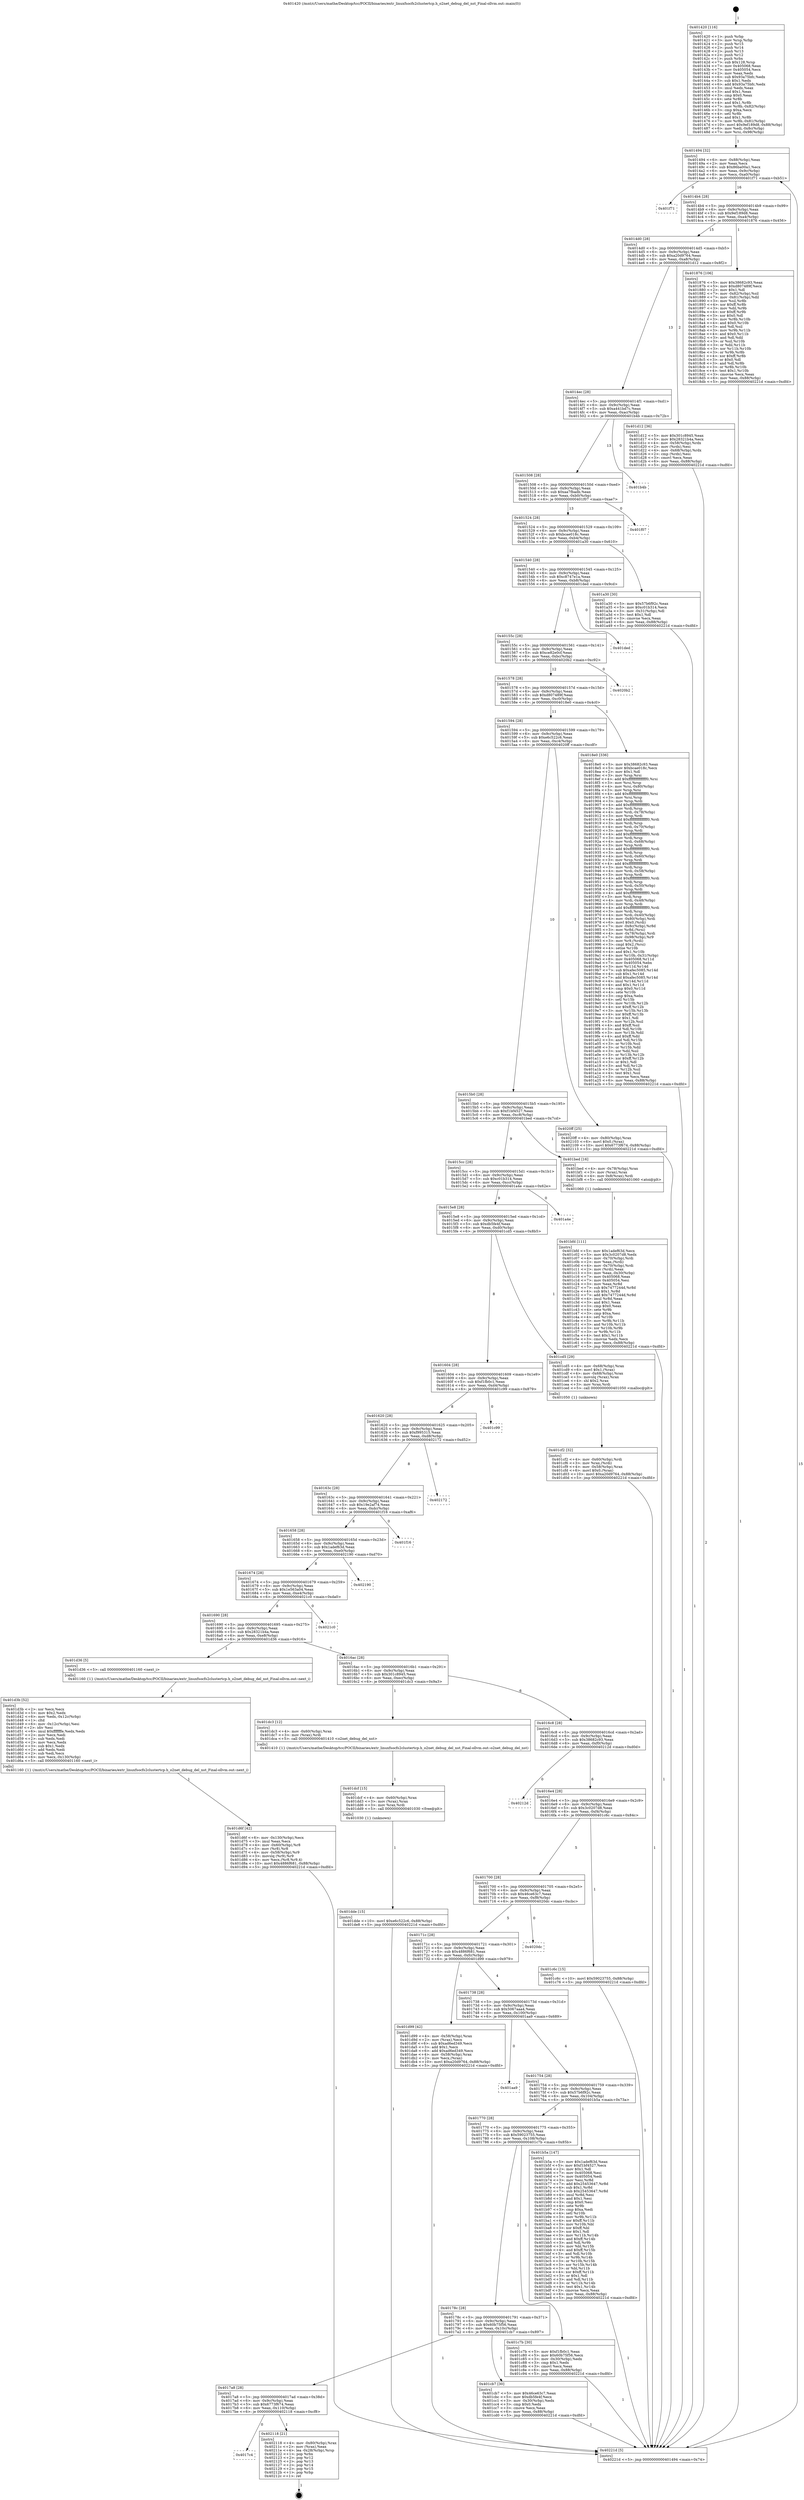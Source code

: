 digraph "0x401420" {
  label = "0x401420 (/mnt/c/Users/mathe/Desktop/tcc/POCII/binaries/extr_linuxfsocfs2clustertcp.h_o2net_debug_del_nst_Final-ollvm.out::main(0))"
  labelloc = "t"
  node[shape=record]

  Entry [label="",width=0.3,height=0.3,shape=circle,fillcolor=black,style=filled]
  "0x401494" [label="{
     0x401494 [32]\l
     | [instrs]\l
     &nbsp;&nbsp;0x401494 \<+6\>: mov -0x88(%rbp),%eax\l
     &nbsp;&nbsp;0x40149a \<+2\>: mov %eax,%ecx\l
     &nbsp;&nbsp;0x40149c \<+6\>: sub $0x86ba00a1,%ecx\l
     &nbsp;&nbsp;0x4014a2 \<+6\>: mov %eax,-0x9c(%rbp)\l
     &nbsp;&nbsp;0x4014a8 \<+6\>: mov %ecx,-0xa0(%rbp)\l
     &nbsp;&nbsp;0x4014ae \<+6\>: je 0000000000401f71 \<main+0xb51\>\l
  }"]
  "0x401f71" [label="{
     0x401f71\l
  }", style=dashed]
  "0x4014b4" [label="{
     0x4014b4 [28]\l
     | [instrs]\l
     &nbsp;&nbsp;0x4014b4 \<+5\>: jmp 00000000004014b9 \<main+0x99\>\l
     &nbsp;&nbsp;0x4014b9 \<+6\>: mov -0x9c(%rbp),%eax\l
     &nbsp;&nbsp;0x4014bf \<+5\>: sub $0x9ef189d8,%eax\l
     &nbsp;&nbsp;0x4014c4 \<+6\>: mov %eax,-0xa4(%rbp)\l
     &nbsp;&nbsp;0x4014ca \<+6\>: je 0000000000401876 \<main+0x456\>\l
  }"]
  Exit [label="",width=0.3,height=0.3,shape=circle,fillcolor=black,style=filled,peripheries=2]
  "0x401876" [label="{
     0x401876 [106]\l
     | [instrs]\l
     &nbsp;&nbsp;0x401876 \<+5\>: mov $0x38682c93,%eax\l
     &nbsp;&nbsp;0x40187b \<+5\>: mov $0xd807489f,%ecx\l
     &nbsp;&nbsp;0x401880 \<+2\>: mov $0x1,%dl\l
     &nbsp;&nbsp;0x401882 \<+7\>: mov -0x82(%rbp),%sil\l
     &nbsp;&nbsp;0x401889 \<+7\>: mov -0x81(%rbp),%dil\l
     &nbsp;&nbsp;0x401890 \<+3\>: mov %sil,%r8b\l
     &nbsp;&nbsp;0x401893 \<+4\>: xor $0xff,%r8b\l
     &nbsp;&nbsp;0x401897 \<+3\>: mov %dil,%r9b\l
     &nbsp;&nbsp;0x40189a \<+4\>: xor $0xff,%r9b\l
     &nbsp;&nbsp;0x40189e \<+3\>: xor $0x0,%dl\l
     &nbsp;&nbsp;0x4018a1 \<+3\>: mov %r8b,%r10b\l
     &nbsp;&nbsp;0x4018a4 \<+4\>: and $0x0,%r10b\l
     &nbsp;&nbsp;0x4018a8 \<+3\>: and %dl,%sil\l
     &nbsp;&nbsp;0x4018ab \<+3\>: mov %r9b,%r11b\l
     &nbsp;&nbsp;0x4018ae \<+4\>: and $0x0,%r11b\l
     &nbsp;&nbsp;0x4018b2 \<+3\>: and %dl,%dil\l
     &nbsp;&nbsp;0x4018b5 \<+3\>: or %sil,%r10b\l
     &nbsp;&nbsp;0x4018b8 \<+3\>: or %dil,%r11b\l
     &nbsp;&nbsp;0x4018bb \<+3\>: xor %r11b,%r10b\l
     &nbsp;&nbsp;0x4018be \<+3\>: or %r9b,%r8b\l
     &nbsp;&nbsp;0x4018c1 \<+4\>: xor $0xff,%r8b\l
     &nbsp;&nbsp;0x4018c5 \<+3\>: or $0x0,%dl\l
     &nbsp;&nbsp;0x4018c8 \<+3\>: and %dl,%r8b\l
     &nbsp;&nbsp;0x4018cb \<+3\>: or %r8b,%r10b\l
     &nbsp;&nbsp;0x4018ce \<+4\>: test $0x1,%r10b\l
     &nbsp;&nbsp;0x4018d2 \<+3\>: cmovne %ecx,%eax\l
     &nbsp;&nbsp;0x4018d5 \<+6\>: mov %eax,-0x88(%rbp)\l
     &nbsp;&nbsp;0x4018db \<+5\>: jmp 000000000040221d \<main+0xdfd\>\l
  }"]
  "0x4014d0" [label="{
     0x4014d0 [28]\l
     | [instrs]\l
     &nbsp;&nbsp;0x4014d0 \<+5\>: jmp 00000000004014d5 \<main+0xb5\>\l
     &nbsp;&nbsp;0x4014d5 \<+6\>: mov -0x9c(%rbp),%eax\l
     &nbsp;&nbsp;0x4014db \<+5\>: sub $0xa20d9764,%eax\l
     &nbsp;&nbsp;0x4014e0 \<+6\>: mov %eax,-0xa8(%rbp)\l
     &nbsp;&nbsp;0x4014e6 \<+6\>: je 0000000000401d12 \<main+0x8f2\>\l
  }"]
  "0x40221d" [label="{
     0x40221d [5]\l
     | [instrs]\l
     &nbsp;&nbsp;0x40221d \<+5\>: jmp 0000000000401494 \<main+0x74\>\l
  }"]
  "0x401420" [label="{
     0x401420 [116]\l
     | [instrs]\l
     &nbsp;&nbsp;0x401420 \<+1\>: push %rbp\l
     &nbsp;&nbsp;0x401421 \<+3\>: mov %rsp,%rbp\l
     &nbsp;&nbsp;0x401424 \<+2\>: push %r15\l
     &nbsp;&nbsp;0x401426 \<+2\>: push %r14\l
     &nbsp;&nbsp;0x401428 \<+2\>: push %r13\l
     &nbsp;&nbsp;0x40142a \<+2\>: push %r12\l
     &nbsp;&nbsp;0x40142c \<+1\>: push %rbx\l
     &nbsp;&nbsp;0x40142d \<+7\>: sub $0x128,%rsp\l
     &nbsp;&nbsp;0x401434 \<+7\>: mov 0x405068,%eax\l
     &nbsp;&nbsp;0x40143b \<+7\>: mov 0x405054,%ecx\l
     &nbsp;&nbsp;0x401442 \<+2\>: mov %eax,%edx\l
     &nbsp;&nbsp;0x401444 \<+6\>: sub $0x93a75bfc,%edx\l
     &nbsp;&nbsp;0x40144a \<+3\>: sub $0x1,%edx\l
     &nbsp;&nbsp;0x40144d \<+6\>: add $0x93a75bfc,%edx\l
     &nbsp;&nbsp;0x401453 \<+3\>: imul %edx,%eax\l
     &nbsp;&nbsp;0x401456 \<+3\>: and $0x1,%eax\l
     &nbsp;&nbsp;0x401459 \<+3\>: cmp $0x0,%eax\l
     &nbsp;&nbsp;0x40145c \<+4\>: sete %r8b\l
     &nbsp;&nbsp;0x401460 \<+4\>: and $0x1,%r8b\l
     &nbsp;&nbsp;0x401464 \<+7\>: mov %r8b,-0x82(%rbp)\l
     &nbsp;&nbsp;0x40146b \<+3\>: cmp $0xa,%ecx\l
     &nbsp;&nbsp;0x40146e \<+4\>: setl %r8b\l
     &nbsp;&nbsp;0x401472 \<+4\>: and $0x1,%r8b\l
     &nbsp;&nbsp;0x401476 \<+7\>: mov %r8b,-0x81(%rbp)\l
     &nbsp;&nbsp;0x40147d \<+10\>: movl $0x9ef189d8,-0x88(%rbp)\l
     &nbsp;&nbsp;0x401487 \<+6\>: mov %edi,-0x8c(%rbp)\l
     &nbsp;&nbsp;0x40148d \<+7\>: mov %rsi,-0x98(%rbp)\l
  }"]
  "0x4017c4" [label="{
     0x4017c4\l
  }", style=dashed]
  "0x401d12" [label="{
     0x401d12 [36]\l
     | [instrs]\l
     &nbsp;&nbsp;0x401d12 \<+5\>: mov $0x301c8945,%eax\l
     &nbsp;&nbsp;0x401d17 \<+5\>: mov $0x28321b4a,%ecx\l
     &nbsp;&nbsp;0x401d1c \<+4\>: mov -0x58(%rbp),%rdx\l
     &nbsp;&nbsp;0x401d20 \<+2\>: mov (%rdx),%esi\l
     &nbsp;&nbsp;0x401d22 \<+4\>: mov -0x68(%rbp),%rdx\l
     &nbsp;&nbsp;0x401d26 \<+2\>: cmp (%rdx),%esi\l
     &nbsp;&nbsp;0x401d28 \<+3\>: cmovl %ecx,%eax\l
     &nbsp;&nbsp;0x401d2b \<+6\>: mov %eax,-0x88(%rbp)\l
     &nbsp;&nbsp;0x401d31 \<+5\>: jmp 000000000040221d \<main+0xdfd\>\l
  }"]
  "0x4014ec" [label="{
     0x4014ec [28]\l
     | [instrs]\l
     &nbsp;&nbsp;0x4014ec \<+5\>: jmp 00000000004014f1 \<main+0xd1\>\l
     &nbsp;&nbsp;0x4014f1 \<+6\>: mov -0x9c(%rbp),%eax\l
     &nbsp;&nbsp;0x4014f7 \<+5\>: sub $0xa441bd7c,%eax\l
     &nbsp;&nbsp;0x4014fc \<+6\>: mov %eax,-0xac(%rbp)\l
     &nbsp;&nbsp;0x401502 \<+6\>: je 0000000000401b4b \<main+0x72b\>\l
  }"]
  "0x402118" [label="{
     0x402118 [21]\l
     | [instrs]\l
     &nbsp;&nbsp;0x402118 \<+4\>: mov -0x80(%rbp),%rax\l
     &nbsp;&nbsp;0x40211c \<+2\>: mov (%rax),%eax\l
     &nbsp;&nbsp;0x40211e \<+4\>: lea -0x28(%rbp),%rsp\l
     &nbsp;&nbsp;0x402122 \<+1\>: pop %rbx\l
     &nbsp;&nbsp;0x402123 \<+2\>: pop %r12\l
     &nbsp;&nbsp;0x402125 \<+2\>: pop %r13\l
     &nbsp;&nbsp;0x402127 \<+2\>: pop %r14\l
     &nbsp;&nbsp;0x402129 \<+2\>: pop %r15\l
     &nbsp;&nbsp;0x40212b \<+1\>: pop %rbp\l
     &nbsp;&nbsp;0x40212c \<+1\>: ret\l
  }"]
  "0x401b4b" [label="{
     0x401b4b\l
  }", style=dashed]
  "0x401508" [label="{
     0x401508 [28]\l
     | [instrs]\l
     &nbsp;&nbsp;0x401508 \<+5\>: jmp 000000000040150d \<main+0xed\>\l
     &nbsp;&nbsp;0x40150d \<+6\>: mov -0x9c(%rbp),%eax\l
     &nbsp;&nbsp;0x401513 \<+5\>: sub $0xaa7fbadb,%eax\l
     &nbsp;&nbsp;0x401518 \<+6\>: mov %eax,-0xb0(%rbp)\l
     &nbsp;&nbsp;0x40151e \<+6\>: je 0000000000401f07 \<main+0xae7\>\l
  }"]
  "0x401dde" [label="{
     0x401dde [15]\l
     | [instrs]\l
     &nbsp;&nbsp;0x401dde \<+10\>: movl $0xe6c522c6,-0x88(%rbp)\l
     &nbsp;&nbsp;0x401de8 \<+5\>: jmp 000000000040221d \<main+0xdfd\>\l
  }"]
  "0x401f07" [label="{
     0x401f07\l
  }", style=dashed]
  "0x401524" [label="{
     0x401524 [28]\l
     | [instrs]\l
     &nbsp;&nbsp;0x401524 \<+5\>: jmp 0000000000401529 \<main+0x109\>\l
     &nbsp;&nbsp;0x401529 \<+6\>: mov -0x9c(%rbp),%eax\l
     &nbsp;&nbsp;0x40152f \<+5\>: sub $0xbcae018c,%eax\l
     &nbsp;&nbsp;0x401534 \<+6\>: mov %eax,-0xb4(%rbp)\l
     &nbsp;&nbsp;0x40153a \<+6\>: je 0000000000401a30 \<main+0x610\>\l
  }"]
  "0x401dcf" [label="{
     0x401dcf [15]\l
     | [instrs]\l
     &nbsp;&nbsp;0x401dcf \<+4\>: mov -0x60(%rbp),%rax\l
     &nbsp;&nbsp;0x401dd3 \<+3\>: mov (%rax),%rax\l
     &nbsp;&nbsp;0x401dd6 \<+3\>: mov %rax,%rdi\l
     &nbsp;&nbsp;0x401dd9 \<+5\>: call 0000000000401030 \<free@plt\>\l
     | [calls]\l
     &nbsp;&nbsp;0x401030 \{1\} (unknown)\l
  }"]
  "0x401a30" [label="{
     0x401a30 [30]\l
     | [instrs]\l
     &nbsp;&nbsp;0x401a30 \<+5\>: mov $0x57b6f92c,%eax\l
     &nbsp;&nbsp;0x401a35 \<+5\>: mov $0xc01b314,%ecx\l
     &nbsp;&nbsp;0x401a3a \<+3\>: mov -0x31(%rbp),%dl\l
     &nbsp;&nbsp;0x401a3d \<+3\>: test $0x1,%dl\l
     &nbsp;&nbsp;0x401a40 \<+3\>: cmovne %ecx,%eax\l
     &nbsp;&nbsp;0x401a43 \<+6\>: mov %eax,-0x88(%rbp)\l
     &nbsp;&nbsp;0x401a49 \<+5\>: jmp 000000000040221d \<main+0xdfd\>\l
  }"]
  "0x401540" [label="{
     0x401540 [28]\l
     | [instrs]\l
     &nbsp;&nbsp;0x401540 \<+5\>: jmp 0000000000401545 \<main+0x125\>\l
     &nbsp;&nbsp;0x401545 \<+6\>: mov -0x9c(%rbp),%eax\l
     &nbsp;&nbsp;0x40154b \<+5\>: sub $0xc8747e1a,%eax\l
     &nbsp;&nbsp;0x401550 \<+6\>: mov %eax,-0xb8(%rbp)\l
     &nbsp;&nbsp;0x401556 \<+6\>: je 0000000000401ded \<main+0x9cd\>\l
  }"]
  "0x401d6f" [label="{
     0x401d6f [42]\l
     | [instrs]\l
     &nbsp;&nbsp;0x401d6f \<+6\>: mov -0x130(%rbp),%ecx\l
     &nbsp;&nbsp;0x401d75 \<+3\>: imul %eax,%ecx\l
     &nbsp;&nbsp;0x401d78 \<+4\>: mov -0x60(%rbp),%r8\l
     &nbsp;&nbsp;0x401d7c \<+3\>: mov (%r8),%r8\l
     &nbsp;&nbsp;0x401d7f \<+4\>: mov -0x58(%rbp),%r9\l
     &nbsp;&nbsp;0x401d83 \<+3\>: movslq (%r9),%r9\l
     &nbsp;&nbsp;0x401d86 \<+4\>: mov %ecx,(%r8,%r9,4)\l
     &nbsp;&nbsp;0x401d8a \<+10\>: movl $0x4886f681,-0x88(%rbp)\l
     &nbsp;&nbsp;0x401d94 \<+5\>: jmp 000000000040221d \<main+0xdfd\>\l
  }"]
  "0x401ded" [label="{
     0x401ded\l
  }", style=dashed]
  "0x40155c" [label="{
     0x40155c [28]\l
     | [instrs]\l
     &nbsp;&nbsp;0x40155c \<+5\>: jmp 0000000000401561 \<main+0x141\>\l
     &nbsp;&nbsp;0x401561 \<+6\>: mov -0x9c(%rbp),%eax\l
     &nbsp;&nbsp;0x401567 \<+5\>: sub $0xce82e0cf,%eax\l
     &nbsp;&nbsp;0x40156c \<+6\>: mov %eax,-0xbc(%rbp)\l
     &nbsp;&nbsp;0x401572 \<+6\>: je 00000000004020b2 \<main+0xc92\>\l
  }"]
  "0x401d3b" [label="{
     0x401d3b [52]\l
     | [instrs]\l
     &nbsp;&nbsp;0x401d3b \<+2\>: xor %ecx,%ecx\l
     &nbsp;&nbsp;0x401d3d \<+5\>: mov $0x2,%edx\l
     &nbsp;&nbsp;0x401d42 \<+6\>: mov %edx,-0x12c(%rbp)\l
     &nbsp;&nbsp;0x401d48 \<+1\>: cltd\l
     &nbsp;&nbsp;0x401d49 \<+6\>: mov -0x12c(%rbp),%esi\l
     &nbsp;&nbsp;0x401d4f \<+2\>: idiv %esi\l
     &nbsp;&nbsp;0x401d51 \<+6\>: imul $0xfffffffe,%edx,%edx\l
     &nbsp;&nbsp;0x401d57 \<+2\>: mov %ecx,%edi\l
     &nbsp;&nbsp;0x401d59 \<+2\>: sub %edx,%edi\l
     &nbsp;&nbsp;0x401d5b \<+2\>: mov %ecx,%edx\l
     &nbsp;&nbsp;0x401d5d \<+3\>: sub $0x1,%edx\l
     &nbsp;&nbsp;0x401d60 \<+2\>: add %edx,%edi\l
     &nbsp;&nbsp;0x401d62 \<+2\>: sub %edi,%ecx\l
     &nbsp;&nbsp;0x401d64 \<+6\>: mov %ecx,-0x130(%rbp)\l
     &nbsp;&nbsp;0x401d6a \<+5\>: call 0000000000401160 \<next_i\>\l
     | [calls]\l
     &nbsp;&nbsp;0x401160 \{1\} (/mnt/c/Users/mathe/Desktop/tcc/POCII/binaries/extr_linuxfsocfs2clustertcp.h_o2net_debug_del_nst_Final-ollvm.out::next_i)\l
  }"]
  "0x4020b2" [label="{
     0x4020b2\l
  }", style=dashed]
  "0x401578" [label="{
     0x401578 [28]\l
     | [instrs]\l
     &nbsp;&nbsp;0x401578 \<+5\>: jmp 000000000040157d \<main+0x15d\>\l
     &nbsp;&nbsp;0x40157d \<+6\>: mov -0x9c(%rbp),%eax\l
     &nbsp;&nbsp;0x401583 \<+5\>: sub $0xd807489f,%eax\l
     &nbsp;&nbsp;0x401588 \<+6\>: mov %eax,-0xc0(%rbp)\l
     &nbsp;&nbsp;0x40158e \<+6\>: je 00000000004018e0 \<main+0x4c0\>\l
  }"]
  "0x401cf2" [label="{
     0x401cf2 [32]\l
     | [instrs]\l
     &nbsp;&nbsp;0x401cf2 \<+4\>: mov -0x60(%rbp),%rdi\l
     &nbsp;&nbsp;0x401cf6 \<+3\>: mov %rax,(%rdi)\l
     &nbsp;&nbsp;0x401cf9 \<+4\>: mov -0x58(%rbp),%rax\l
     &nbsp;&nbsp;0x401cfd \<+6\>: movl $0x0,(%rax)\l
     &nbsp;&nbsp;0x401d03 \<+10\>: movl $0xa20d9764,-0x88(%rbp)\l
     &nbsp;&nbsp;0x401d0d \<+5\>: jmp 000000000040221d \<main+0xdfd\>\l
  }"]
  "0x4018e0" [label="{
     0x4018e0 [336]\l
     | [instrs]\l
     &nbsp;&nbsp;0x4018e0 \<+5\>: mov $0x38682c93,%eax\l
     &nbsp;&nbsp;0x4018e5 \<+5\>: mov $0xbcae018c,%ecx\l
     &nbsp;&nbsp;0x4018ea \<+2\>: mov $0x1,%dl\l
     &nbsp;&nbsp;0x4018ec \<+3\>: mov %rsp,%rsi\l
     &nbsp;&nbsp;0x4018ef \<+4\>: add $0xfffffffffffffff0,%rsi\l
     &nbsp;&nbsp;0x4018f3 \<+3\>: mov %rsi,%rsp\l
     &nbsp;&nbsp;0x4018f6 \<+4\>: mov %rsi,-0x80(%rbp)\l
     &nbsp;&nbsp;0x4018fa \<+3\>: mov %rsp,%rsi\l
     &nbsp;&nbsp;0x4018fd \<+4\>: add $0xfffffffffffffff0,%rsi\l
     &nbsp;&nbsp;0x401901 \<+3\>: mov %rsi,%rsp\l
     &nbsp;&nbsp;0x401904 \<+3\>: mov %rsp,%rdi\l
     &nbsp;&nbsp;0x401907 \<+4\>: add $0xfffffffffffffff0,%rdi\l
     &nbsp;&nbsp;0x40190b \<+3\>: mov %rdi,%rsp\l
     &nbsp;&nbsp;0x40190e \<+4\>: mov %rdi,-0x78(%rbp)\l
     &nbsp;&nbsp;0x401912 \<+3\>: mov %rsp,%rdi\l
     &nbsp;&nbsp;0x401915 \<+4\>: add $0xfffffffffffffff0,%rdi\l
     &nbsp;&nbsp;0x401919 \<+3\>: mov %rdi,%rsp\l
     &nbsp;&nbsp;0x40191c \<+4\>: mov %rdi,-0x70(%rbp)\l
     &nbsp;&nbsp;0x401920 \<+3\>: mov %rsp,%rdi\l
     &nbsp;&nbsp;0x401923 \<+4\>: add $0xfffffffffffffff0,%rdi\l
     &nbsp;&nbsp;0x401927 \<+3\>: mov %rdi,%rsp\l
     &nbsp;&nbsp;0x40192a \<+4\>: mov %rdi,-0x68(%rbp)\l
     &nbsp;&nbsp;0x40192e \<+3\>: mov %rsp,%rdi\l
     &nbsp;&nbsp;0x401931 \<+4\>: add $0xfffffffffffffff0,%rdi\l
     &nbsp;&nbsp;0x401935 \<+3\>: mov %rdi,%rsp\l
     &nbsp;&nbsp;0x401938 \<+4\>: mov %rdi,-0x60(%rbp)\l
     &nbsp;&nbsp;0x40193c \<+3\>: mov %rsp,%rdi\l
     &nbsp;&nbsp;0x40193f \<+4\>: add $0xfffffffffffffff0,%rdi\l
     &nbsp;&nbsp;0x401943 \<+3\>: mov %rdi,%rsp\l
     &nbsp;&nbsp;0x401946 \<+4\>: mov %rdi,-0x58(%rbp)\l
     &nbsp;&nbsp;0x40194a \<+3\>: mov %rsp,%rdi\l
     &nbsp;&nbsp;0x40194d \<+4\>: add $0xfffffffffffffff0,%rdi\l
     &nbsp;&nbsp;0x401951 \<+3\>: mov %rdi,%rsp\l
     &nbsp;&nbsp;0x401954 \<+4\>: mov %rdi,-0x50(%rbp)\l
     &nbsp;&nbsp;0x401958 \<+3\>: mov %rsp,%rdi\l
     &nbsp;&nbsp;0x40195b \<+4\>: add $0xfffffffffffffff0,%rdi\l
     &nbsp;&nbsp;0x40195f \<+3\>: mov %rdi,%rsp\l
     &nbsp;&nbsp;0x401962 \<+4\>: mov %rdi,-0x48(%rbp)\l
     &nbsp;&nbsp;0x401966 \<+3\>: mov %rsp,%rdi\l
     &nbsp;&nbsp;0x401969 \<+4\>: add $0xfffffffffffffff0,%rdi\l
     &nbsp;&nbsp;0x40196d \<+3\>: mov %rdi,%rsp\l
     &nbsp;&nbsp;0x401970 \<+4\>: mov %rdi,-0x40(%rbp)\l
     &nbsp;&nbsp;0x401974 \<+4\>: mov -0x80(%rbp),%rdi\l
     &nbsp;&nbsp;0x401978 \<+6\>: movl $0x0,(%rdi)\l
     &nbsp;&nbsp;0x40197e \<+7\>: mov -0x8c(%rbp),%r8d\l
     &nbsp;&nbsp;0x401985 \<+3\>: mov %r8d,(%rsi)\l
     &nbsp;&nbsp;0x401988 \<+4\>: mov -0x78(%rbp),%rdi\l
     &nbsp;&nbsp;0x40198c \<+7\>: mov -0x98(%rbp),%r9\l
     &nbsp;&nbsp;0x401993 \<+3\>: mov %r9,(%rdi)\l
     &nbsp;&nbsp;0x401996 \<+3\>: cmpl $0x2,(%rsi)\l
     &nbsp;&nbsp;0x401999 \<+4\>: setne %r10b\l
     &nbsp;&nbsp;0x40199d \<+4\>: and $0x1,%r10b\l
     &nbsp;&nbsp;0x4019a1 \<+4\>: mov %r10b,-0x31(%rbp)\l
     &nbsp;&nbsp;0x4019a5 \<+8\>: mov 0x405068,%r11d\l
     &nbsp;&nbsp;0x4019ad \<+7\>: mov 0x405054,%ebx\l
     &nbsp;&nbsp;0x4019b4 \<+3\>: mov %r11d,%r14d\l
     &nbsp;&nbsp;0x4019b7 \<+7\>: sub $0xafec5085,%r14d\l
     &nbsp;&nbsp;0x4019be \<+4\>: sub $0x1,%r14d\l
     &nbsp;&nbsp;0x4019c2 \<+7\>: add $0xafec5085,%r14d\l
     &nbsp;&nbsp;0x4019c9 \<+4\>: imul %r14d,%r11d\l
     &nbsp;&nbsp;0x4019cd \<+4\>: and $0x1,%r11d\l
     &nbsp;&nbsp;0x4019d1 \<+4\>: cmp $0x0,%r11d\l
     &nbsp;&nbsp;0x4019d5 \<+4\>: sete %r10b\l
     &nbsp;&nbsp;0x4019d9 \<+3\>: cmp $0xa,%ebx\l
     &nbsp;&nbsp;0x4019dc \<+4\>: setl %r15b\l
     &nbsp;&nbsp;0x4019e0 \<+3\>: mov %r10b,%r12b\l
     &nbsp;&nbsp;0x4019e3 \<+4\>: xor $0xff,%r12b\l
     &nbsp;&nbsp;0x4019e7 \<+3\>: mov %r15b,%r13b\l
     &nbsp;&nbsp;0x4019ea \<+4\>: xor $0xff,%r13b\l
     &nbsp;&nbsp;0x4019ee \<+3\>: xor $0x1,%dl\l
     &nbsp;&nbsp;0x4019f1 \<+3\>: mov %r12b,%sil\l
     &nbsp;&nbsp;0x4019f4 \<+4\>: and $0xff,%sil\l
     &nbsp;&nbsp;0x4019f8 \<+3\>: and %dl,%r10b\l
     &nbsp;&nbsp;0x4019fb \<+3\>: mov %r13b,%dil\l
     &nbsp;&nbsp;0x4019fe \<+4\>: and $0xff,%dil\l
     &nbsp;&nbsp;0x401a02 \<+3\>: and %dl,%r15b\l
     &nbsp;&nbsp;0x401a05 \<+3\>: or %r10b,%sil\l
     &nbsp;&nbsp;0x401a08 \<+3\>: or %r15b,%dil\l
     &nbsp;&nbsp;0x401a0b \<+3\>: xor %dil,%sil\l
     &nbsp;&nbsp;0x401a0e \<+3\>: or %r13b,%r12b\l
     &nbsp;&nbsp;0x401a11 \<+4\>: xor $0xff,%r12b\l
     &nbsp;&nbsp;0x401a15 \<+3\>: or $0x1,%dl\l
     &nbsp;&nbsp;0x401a18 \<+3\>: and %dl,%r12b\l
     &nbsp;&nbsp;0x401a1b \<+3\>: or %r12b,%sil\l
     &nbsp;&nbsp;0x401a1e \<+4\>: test $0x1,%sil\l
     &nbsp;&nbsp;0x401a22 \<+3\>: cmovne %ecx,%eax\l
     &nbsp;&nbsp;0x401a25 \<+6\>: mov %eax,-0x88(%rbp)\l
     &nbsp;&nbsp;0x401a2b \<+5\>: jmp 000000000040221d \<main+0xdfd\>\l
  }"]
  "0x401594" [label="{
     0x401594 [28]\l
     | [instrs]\l
     &nbsp;&nbsp;0x401594 \<+5\>: jmp 0000000000401599 \<main+0x179\>\l
     &nbsp;&nbsp;0x401599 \<+6\>: mov -0x9c(%rbp),%eax\l
     &nbsp;&nbsp;0x40159f \<+5\>: sub $0xe6c522c6,%eax\l
     &nbsp;&nbsp;0x4015a4 \<+6\>: mov %eax,-0xc4(%rbp)\l
     &nbsp;&nbsp;0x4015aa \<+6\>: je 00000000004020ff \<main+0xcdf\>\l
  }"]
  "0x4017a8" [label="{
     0x4017a8 [28]\l
     | [instrs]\l
     &nbsp;&nbsp;0x4017a8 \<+5\>: jmp 00000000004017ad \<main+0x38d\>\l
     &nbsp;&nbsp;0x4017ad \<+6\>: mov -0x9c(%rbp),%eax\l
     &nbsp;&nbsp;0x4017b3 \<+5\>: sub $0x6773f674,%eax\l
     &nbsp;&nbsp;0x4017b8 \<+6\>: mov %eax,-0x110(%rbp)\l
     &nbsp;&nbsp;0x4017be \<+6\>: je 0000000000402118 \<main+0xcf8\>\l
  }"]
  "0x401cb7" [label="{
     0x401cb7 [30]\l
     | [instrs]\l
     &nbsp;&nbsp;0x401cb7 \<+5\>: mov $0x46ce63c7,%eax\l
     &nbsp;&nbsp;0x401cbc \<+5\>: mov $0xdb5fe4f,%ecx\l
     &nbsp;&nbsp;0x401cc1 \<+3\>: mov -0x30(%rbp),%edx\l
     &nbsp;&nbsp;0x401cc4 \<+3\>: cmp $0x0,%edx\l
     &nbsp;&nbsp;0x401cc7 \<+3\>: cmove %ecx,%eax\l
     &nbsp;&nbsp;0x401cca \<+6\>: mov %eax,-0x88(%rbp)\l
     &nbsp;&nbsp;0x401cd0 \<+5\>: jmp 000000000040221d \<main+0xdfd\>\l
  }"]
  "0x4020ff" [label="{
     0x4020ff [25]\l
     | [instrs]\l
     &nbsp;&nbsp;0x4020ff \<+4\>: mov -0x80(%rbp),%rax\l
     &nbsp;&nbsp;0x402103 \<+6\>: movl $0x0,(%rax)\l
     &nbsp;&nbsp;0x402109 \<+10\>: movl $0x6773f674,-0x88(%rbp)\l
     &nbsp;&nbsp;0x402113 \<+5\>: jmp 000000000040221d \<main+0xdfd\>\l
  }"]
  "0x4015b0" [label="{
     0x4015b0 [28]\l
     | [instrs]\l
     &nbsp;&nbsp;0x4015b0 \<+5\>: jmp 00000000004015b5 \<main+0x195\>\l
     &nbsp;&nbsp;0x4015b5 \<+6\>: mov -0x9c(%rbp),%eax\l
     &nbsp;&nbsp;0x4015bb \<+5\>: sub $0xf1bf4527,%eax\l
     &nbsp;&nbsp;0x4015c0 \<+6\>: mov %eax,-0xc8(%rbp)\l
     &nbsp;&nbsp;0x4015c6 \<+6\>: je 0000000000401bed \<main+0x7cd\>\l
  }"]
  "0x40178c" [label="{
     0x40178c [28]\l
     | [instrs]\l
     &nbsp;&nbsp;0x40178c \<+5\>: jmp 0000000000401791 \<main+0x371\>\l
     &nbsp;&nbsp;0x401791 \<+6\>: mov -0x9c(%rbp),%eax\l
     &nbsp;&nbsp;0x401797 \<+5\>: sub $0x60b75f56,%eax\l
     &nbsp;&nbsp;0x40179c \<+6\>: mov %eax,-0x10c(%rbp)\l
     &nbsp;&nbsp;0x4017a2 \<+6\>: je 0000000000401cb7 \<main+0x897\>\l
  }"]
  "0x401bed" [label="{
     0x401bed [16]\l
     | [instrs]\l
     &nbsp;&nbsp;0x401bed \<+4\>: mov -0x78(%rbp),%rax\l
     &nbsp;&nbsp;0x401bf1 \<+3\>: mov (%rax),%rax\l
     &nbsp;&nbsp;0x401bf4 \<+4\>: mov 0x8(%rax),%rdi\l
     &nbsp;&nbsp;0x401bf8 \<+5\>: call 0000000000401060 \<atoi@plt\>\l
     | [calls]\l
     &nbsp;&nbsp;0x401060 \{1\} (unknown)\l
  }"]
  "0x4015cc" [label="{
     0x4015cc [28]\l
     | [instrs]\l
     &nbsp;&nbsp;0x4015cc \<+5\>: jmp 00000000004015d1 \<main+0x1b1\>\l
     &nbsp;&nbsp;0x4015d1 \<+6\>: mov -0x9c(%rbp),%eax\l
     &nbsp;&nbsp;0x4015d7 \<+5\>: sub $0xc01b314,%eax\l
     &nbsp;&nbsp;0x4015dc \<+6\>: mov %eax,-0xcc(%rbp)\l
     &nbsp;&nbsp;0x4015e2 \<+6\>: je 0000000000401a4e \<main+0x62e\>\l
  }"]
  "0x401c7b" [label="{
     0x401c7b [30]\l
     | [instrs]\l
     &nbsp;&nbsp;0x401c7b \<+5\>: mov $0xf1fb0c1,%eax\l
     &nbsp;&nbsp;0x401c80 \<+5\>: mov $0x60b75f56,%ecx\l
     &nbsp;&nbsp;0x401c85 \<+3\>: mov -0x30(%rbp),%edx\l
     &nbsp;&nbsp;0x401c88 \<+3\>: cmp $0x1,%edx\l
     &nbsp;&nbsp;0x401c8b \<+3\>: cmovl %ecx,%eax\l
     &nbsp;&nbsp;0x401c8e \<+6\>: mov %eax,-0x88(%rbp)\l
     &nbsp;&nbsp;0x401c94 \<+5\>: jmp 000000000040221d \<main+0xdfd\>\l
  }"]
  "0x401a4e" [label="{
     0x401a4e\l
  }", style=dashed]
  "0x4015e8" [label="{
     0x4015e8 [28]\l
     | [instrs]\l
     &nbsp;&nbsp;0x4015e8 \<+5\>: jmp 00000000004015ed \<main+0x1cd\>\l
     &nbsp;&nbsp;0x4015ed \<+6\>: mov -0x9c(%rbp),%eax\l
     &nbsp;&nbsp;0x4015f3 \<+5\>: sub $0xdb5fe4f,%eax\l
     &nbsp;&nbsp;0x4015f8 \<+6\>: mov %eax,-0xd0(%rbp)\l
     &nbsp;&nbsp;0x4015fe \<+6\>: je 0000000000401cd5 \<main+0x8b5\>\l
  }"]
  "0x401bfd" [label="{
     0x401bfd [111]\l
     | [instrs]\l
     &nbsp;&nbsp;0x401bfd \<+5\>: mov $0x1adef63d,%ecx\l
     &nbsp;&nbsp;0x401c02 \<+5\>: mov $0x3c0207d8,%edx\l
     &nbsp;&nbsp;0x401c07 \<+4\>: mov -0x70(%rbp),%rdi\l
     &nbsp;&nbsp;0x401c0b \<+2\>: mov %eax,(%rdi)\l
     &nbsp;&nbsp;0x401c0d \<+4\>: mov -0x70(%rbp),%rdi\l
     &nbsp;&nbsp;0x401c11 \<+2\>: mov (%rdi),%eax\l
     &nbsp;&nbsp;0x401c13 \<+3\>: mov %eax,-0x30(%rbp)\l
     &nbsp;&nbsp;0x401c16 \<+7\>: mov 0x405068,%eax\l
     &nbsp;&nbsp;0x401c1d \<+7\>: mov 0x405054,%esi\l
     &nbsp;&nbsp;0x401c24 \<+3\>: mov %eax,%r8d\l
     &nbsp;&nbsp;0x401c27 \<+7\>: sub $0x7477244d,%r8d\l
     &nbsp;&nbsp;0x401c2e \<+4\>: sub $0x1,%r8d\l
     &nbsp;&nbsp;0x401c32 \<+7\>: add $0x7477244d,%r8d\l
     &nbsp;&nbsp;0x401c39 \<+4\>: imul %r8d,%eax\l
     &nbsp;&nbsp;0x401c3d \<+3\>: and $0x1,%eax\l
     &nbsp;&nbsp;0x401c40 \<+3\>: cmp $0x0,%eax\l
     &nbsp;&nbsp;0x401c43 \<+4\>: sete %r9b\l
     &nbsp;&nbsp;0x401c47 \<+3\>: cmp $0xa,%esi\l
     &nbsp;&nbsp;0x401c4a \<+4\>: setl %r10b\l
     &nbsp;&nbsp;0x401c4e \<+3\>: mov %r9b,%r11b\l
     &nbsp;&nbsp;0x401c51 \<+3\>: and %r10b,%r11b\l
     &nbsp;&nbsp;0x401c54 \<+3\>: xor %r10b,%r9b\l
     &nbsp;&nbsp;0x401c57 \<+3\>: or %r9b,%r11b\l
     &nbsp;&nbsp;0x401c5a \<+4\>: test $0x1,%r11b\l
     &nbsp;&nbsp;0x401c5e \<+3\>: cmovne %edx,%ecx\l
     &nbsp;&nbsp;0x401c61 \<+6\>: mov %ecx,-0x88(%rbp)\l
     &nbsp;&nbsp;0x401c67 \<+5\>: jmp 000000000040221d \<main+0xdfd\>\l
  }"]
  "0x401cd5" [label="{
     0x401cd5 [29]\l
     | [instrs]\l
     &nbsp;&nbsp;0x401cd5 \<+4\>: mov -0x68(%rbp),%rax\l
     &nbsp;&nbsp;0x401cd9 \<+6\>: movl $0x1,(%rax)\l
     &nbsp;&nbsp;0x401cdf \<+4\>: mov -0x68(%rbp),%rax\l
     &nbsp;&nbsp;0x401ce3 \<+3\>: movslq (%rax),%rax\l
     &nbsp;&nbsp;0x401ce6 \<+4\>: shl $0x2,%rax\l
     &nbsp;&nbsp;0x401cea \<+3\>: mov %rax,%rdi\l
     &nbsp;&nbsp;0x401ced \<+5\>: call 0000000000401050 \<malloc@plt\>\l
     | [calls]\l
     &nbsp;&nbsp;0x401050 \{1\} (unknown)\l
  }"]
  "0x401604" [label="{
     0x401604 [28]\l
     | [instrs]\l
     &nbsp;&nbsp;0x401604 \<+5\>: jmp 0000000000401609 \<main+0x1e9\>\l
     &nbsp;&nbsp;0x401609 \<+6\>: mov -0x9c(%rbp),%eax\l
     &nbsp;&nbsp;0x40160f \<+5\>: sub $0xf1fb0c1,%eax\l
     &nbsp;&nbsp;0x401614 \<+6\>: mov %eax,-0xd4(%rbp)\l
     &nbsp;&nbsp;0x40161a \<+6\>: je 0000000000401c99 \<main+0x879\>\l
  }"]
  "0x401770" [label="{
     0x401770 [28]\l
     | [instrs]\l
     &nbsp;&nbsp;0x401770 \<+5\>: jmp 0000000000401775 \<main+0x355\>\l
     &nbsp;&nbsp;0x401775 \<+6\>: mov -0x9c(%rbp),%eax\l
     &nbsp;&nbsp;0x40177b \<+5\>: sub $0x59023755,%eax\l
     &nbsp;&nbsp;0x401780 \<+6\>: mov %eax,-0x108(%rbp)\l
     &nbsp;&nbsp;0x401786 \<+6\>: je 0000000000401c7b \<main+0x85b\>\l
  }"]
  "0x401c99" [label="{
     0x401c99\l
  }", style=dashed]
  "0x401620" [label="{
     0x401620 [28]\l
     | [instrs]\l
     &nbsp;&nbsp;0x401620 \<+5\>: jmp 0000000000401625 \<main+0x205\>\l
     &nbsp;&nbsp;0x401625 \<+6\>: mov -0x9c(%rbp),%eax\l
     &nbsp;&nbsp;0x40162b \<+5\>: sub $0xf995315,%eax\l
     &nbsp;&nbsp;0x401630 \<+6\>: mov %eax,-0xd8(%rbp)\l
     &nbsp;&nbsp;0x401636 \<+6\>: je 0000000000402172 \<main+0xd52\>\l
  }"]
  "0x401b5a" [label="{
     0x401b5a [147]\l
     | [instrs]\l
     &nbsp;&nbsp;0x401b5a \<+5\>: mov $0x1adef63d,%eax\l
     &nbsp;&nbsp;0x401b5f \<+5\>: mov $0xf1bf4527,%ecx\l
     &nbsp;&nbsp;0x401b64 \<+2\>: mov $0x1,%dl\l
     &nbsp;&nbsp;0x401b66 \<+7\>: mov 0x405068,%esi\l
     &nbsp;&nbsp;0x401b6d \<+7\>: mov 0x405054,%edi\l
     &nbsp;&nbsp;0x401b74 \<+3\>: mov %esi,%r8d\l
     &nbsp;&nbsp;0x401b77 \<+7\>: add $0x25453647,%r8d\l
     &nbsp;&nbsp;0x401b7e \<+4\>: sub $0x1,%r8d\l
     &nbsp;&nbsp;0x401b82 \<+7\>: sub $0x25453647,%r8d\l
     &nbsp;&nbsp;0x401b89 \<+4\>: imul %r8d,%esi\l
     &nbsp;&nbsp;0x401b8d \<+3\>: and $0x1,%esi\l
     &nbsp;&nbsp;0x401b90 \<+3\>: cmp $0x0,%esi\l
     &nbsp;&nbsp;0x401b93 \<+4\>: sete %r9b\l
     &nbsp;&nbsp;0x401b97 \<+3\>: cmp $0xa,%edi\l
     &nbsp;&nbsp;0x401b9a \<+4\>: setl %r10b\l
     &nbsp;&nbsp;0x401b9e \<+3\>: mov %r9b,%r11b\l
     &nbsp;&nbsp;0x401ba1 \<+4\>: xor $0xff,%r11b\l
     &nbsp;&nbsp;0x401ba5 \<+3\>: mov %r10b,%bl\l
     &nbsp;&nbsp;0x401ba8 \<+3\>: xor $0xff,%bl\l
     &nbsp;&nbsp;0x401bab \<+3\>: xor $0x1,%dl\l
     &nbsp;&nbsp;0x401bae \<+3\>: mov %r11b,%r14b\l
     &nbsp;&nbsp;0x401bb1 \<+4\>: and $0xff,%r14b\l
     &nbsp;&nbsp;0x401bb5 \<+3\>: and %dl,%r9b\l
     &nbsp;&nbsp;0x401bb8 \<+3\>: mov %bl,%r15b\l
     &nbsp;&nbsp;0x401bbb \<+4\>: and $0xff,%r15b\l
     &nbsp;&nbsp;0x401bbf \<+3\>: and %dl,%r10b\l
     &nbsp;&nbsp;0x401bc2 \<+3\>: or %r9b,%r14b\l
     &nbsp;&nbsp;0x401bc5 \<+3\>: or %r10b,%r15b\l
     &nbsp;&nbsp;0x401bc8 \<+3\>: xor %r15b,%r14b\l
     &nbsp;&nbsp;0x401bcb \<+3\>: or %bl,%r11b\l
     &nbsp;&nbsp;0x401bce \<+4\>: xor $0xff,%r11b\l
     &nbsp;&nbsp;0x401bd2 \<+3\>: or $0x1,%dl\l
     &nbsp;&nbsp;0x401bd5 \<+3\>: and %dl,%r11b\l
     &nbsp;&nbsp;0x401bd8 \<+3\>: or %r11b,%r14b\l
     &nbsp;&nbsp;0x401bdb \<+4\>: test $0x1,%r14b\l
     &nbsp;&nbsp;0x401bdf \<+3\>: cmovne %ecx,%eax\l
     &nbsp;&nbsp;0x401be2 \<+6\>: mov %eax,-0x88(%rbp)\l
     &nbsp;&nbsp;0x401be8 \<+5\>: jmp 000000000040221d \<main+0xdfd\>\l
  }"]
  "0x402172" [label="{
     0x402172\l
  }", style=dashed]
  "0x40163c" [label="{
     0x40163c [28]\l
     | [instrs]\l
     &nbsp;&nbsp;0x40163c \<+5\>: jmp 0000000000401641 \<main+0x221\>\l
     &nbsp;&nbsp;0x401641 \<+6\>: mov -0x9c(%rbp),%eax\l
     &nbsp;&nbsp;0x401647 \<+5\>: sub $0x19e2af74,%eax\l
     &nbsp;&nbsp;0x40164c \<+6\>: mov %eax,-0xdc(%rbp)\l
     &nbsp;&nbsp;0x401652 \<+6\>: je 0000000000401f16 \<main+0xaf6\>\l
  }"]
  "0x401754" [label="{
     0x401754 [28]\l
     | [instrs]\l
     &nbsp;&nbsp;0x401754 \<+5\>: jmp 0000000000401759 \<main+0x339\>\l
     &nbsp;&nbsp;0x401759 \<+6\>: mov -0x9c(%rbp),%eax\l
     &nbsp;&nbsp;0x40175f \<+5\>: sub $0x57b6f92c,%eax\l
     &nbsp;&nbsp;0x401764 \<+6\>: mov %eax,-0x104(%rbp)\l
     &nbsp;&nbsp;0x40176a \<+6\>: je 0000000000401b5a \<main+0x73a\>\l
  }"]
  "0x401f16" [label="{
     0x401f16\l
  }", style=dashed]
  "0x401658" [label="{
     0x401658 [28]\l
     | [instrs]\l
     &nbsp;&nbsp;0x401658 \<+5\>: jmp 000000000040165d \<main+0x23d\>\l
     &nbsp;&nbsp;0x40165d \<+6\>: mov -0x9c(%rbp),%eax\l
     &nbsp;&nbsp;0x401663 \<+5\>: sub $0x1adef63d,%eax\l
     &nbsp;&nbsp;0x401668 \<+6\>: mov %eax,-0xe0(%rbp)\l
     &nbsp;&nbsp;0x40166e \<+6\>: je 0000000000402190 \<main+0xd70\>\l
  }"]
  "0x401aa9" [label="{
     0x401aa9\l
  }", style=dashed]
  "0x402190" [label="{
     0x402190\l
  }", style=dashed]
  "0x401674" [label="{
     0x401674 [28]\l
     | [instrs]\l
     &nbsp;&nbsp;0x401674 \<+5\>: jmp 0000000000401679 \<main+0x259\>\l
     &nbsp;&nbsp;0x401679 \<+6\>: mov -0x9c(%rbp),%eax\l
     &nbsp;&nbsp;0x40167f \<+5\>: sub $0x1e563a04,%eax\l
     &nbsp;&nbsp;0x401684 \<+6\>: mov %eax,-0xe4(%rbp)\l
     &nbsp;&nbsp;0x40168a \<+6\>: je 00000000004021c0 \<main+0xda0\>\l
  }"]
  "0x401738" [label="{
     0x401738 [28]\l
     | [instrs]\l
     &nbsp;&nbsp;0x401738 \<+5\>: jmp 000000000040173d \<main+0x31d\>\l
     &nbsp;&nbsp;0x40173d \<+6\>: mov -0x9c(%rbp),%eax\l
     &nbsp;&nbsp;0x401743 \<+5\>: sub $0x5067aaa4,%eax\l
     &nbsp;&nbsp;0x401748 \<+6\>: mov %eax,-0x100(%rbp)\l
     &nbsp;&nbsp;0x40174e \<+6\>: je 0000000000401aa9 \<main+0x689\>\l
  }"]
  "0x4021c0" [label="{
     0x4021c0\l
  }", style=dashed]
  "0x401690" [label="{
     0x401690 [28]\l
     | [instrs]\l
     &nbsp;&nbsp;0x401690 \<+5\>: jmp 0000000000401695 \<main+0x275\>\l
     &nbsp;&nbsp;0x401695 \<+6\>: mov -0x9c(%rbp),%eax\l
     &nbsp;&nbsp;0x40169b \<+5\>: sub $0x28321b4a,%eax\l
     &nbsp;&nbsp;0x4016a0 \<+6\>: mov %eax,-0xe8(%rbp)\l
     &nbsp;&nbsp;0x4016a6 \<+6\>: je 0000000000401d36 \<main+0x916\>\l
  }"]
  "0x401d99" [label="{
     0x401d99 [42]\l
     | [instrs]\l
     &nbsp;&nbsp;0x401d99 \<+4\>: mov -0x58(%rbp),%rax\l
     &nbsp;&nbsp;0x401d9d \<+2\>: mov (%rax),%ecx\l
     &nbsp;&nbsp;0x401d9f \<+6\>: sub $0xad6ed349,%ecx\l
     &nbsp;&nbsp;0x401da5 \<+3\>: add $0x1,%ecx\l
     &nbsp;&nbsp;0x401da8 \<+6\>: add $0xad6ed349,%ecx\l
     &nbsp;&nbsp;0x401dae \<+4\>: mov -0x58(%rbp),%rax\l
     &nbsp;&nbsp;0x401db2 \<+2\>: mov %ecx,(%rax)\l
     &nbsp;&nbsp;0x401db4 \<+10\>: movl $0xa20d9764,-0x88(%rbp)\l
     &nbsp;&nbsp;0x401dbe \<+5\>: jmp 000000000040221d \<main+0xdfd\>\l
  }"]
  "0x401d36" [label="{
     0x401d36 [5]\l
     | [instrs]\l
     &nbsp;&nbsp;0x401d36 \<+5\>: call 0000000000401160 \<next_i\>\l
     | [calls]\l
     &nbsp;&nbsp;0x401160 \{1\} (/mnt/c/Users/mathe/Desktop/tcc/POCII/binaries/extr_linuxfsocfs2clustertcp.h_o2net_debug_del_nst_Final-ollvm.out::next_i)\l
  }"]
  "0x4016ac" [label="{
     0x4016ac [28]\l
     | [instrs]\l
     &nbsp;&nbsp;0x4016ac \<+5\>: jmp 00000000004016b1 \<main+0x291\>\l
     &nbsp;&nbsp;0x4016b1 \<+6\>: mov -0x9c(%rbp),%eax\l
     &nbsp;&nbsp;0x4016b7 \<+5\>: sub $0x301c8945,%eax\l
     &nbsp;&nbsp;0x4016bc \<+6\>: mov %eax,-0xec(%rbp)\l
     &nbsp;&nbsp;0x4016c2 \<+6\>: je 0000000000401dc3 \<main+0x9a3\>\l
  }"]
  "0x40171c" [label="{
     0x40171c [28]\l
     | [instrs]\l
     &nbsp;&nbsp;0x40171c \<+5\>: jmp 0000000000401721 \<main+0x301\>\l
     &nbsp;&nbsp;0x401721 \<+6\>: mov -0x9c(%rbp),%eax\l
     &nbsp;&nbsp;0x401727 \<+5\>: sub $0x4886f681,%eax\l
     &nbsp;&nbsp;0x40172c \<+6\>: mov %eax,-0xfc(%rbp)\l
     &nbsp;&nbsp;0x401732 \<+6\>: je 0000000000401d99 \<main+0x979\>\l
  }"]
  "0x401dc3" [label="{
     0x401dc3 [12]\l
     | [instrs]\l
     &nbsp;&nbsp;0x401dc3 \<+4\>: mov -0x60(%rbp),%rax\l
     &nbsp;&nbsp;0x401dc7 \<+3\>: mov (%rax),%rdi\l
     &nbsp;&nbsp;0x401dca \<+5\>: call 0000000000401410 \<o2net_debug_del_nst\>\l
     | [calls]\l
     &nbsp;&nbsp;0x401410 \{1\} (/mnt/c/Users/mathe/Desktop/tcc/POCII/binaries/extr_linuxfsocfs2clustertcp.h_o2net_debug_del_nst_Final-ollvm.out::o2net_debug_del_nst)\l
  }"]
  "0x4016c8" [label="{
     0x4016c8 [28]\l
     | [instrs]\l
     &nbsp;&nbsp;0x4016c8 \<+5\>: jmp 00000000004016cd \<main+0x2ad\>\l
     &nbsp;&nbsp;0x4016cd \<+6\>: mov -0x9c(%rbp),%eax\l
     &nbsp;&nbsp;0x4016d3 \<+5\>: sub $0x38682c93,%eax\l
     &nbsp;&nbsp;0x4016d8 \<+6\>: mov %eax,-0xf0(%rbp)\l
     &nbsp;&nbsp;0x4016de \<+6\>: je 000000000040212d \<main+0xd0d\>\l
  }"]
  "0x4020dc" [label="{
     0x4020dc\l
  }", style=dashed]
  "0x40212d" [label="{
     0x40212d\l
  }", style=dashed]
  "0x4016e4" [label="{
     0x4016e4 [28]\l
     | [instrs]\l
     &nbsp;&nbsp;0x4016e4 \<+5\>: jmp 00000000004016e9 \<main+0x2c9\>\l
     &nbsp;&nbsp;0x4016e9 \<+6\>: mov -0x9c(%rbp),%eax\l
     &nbsp;&nbsp;0x4016ef \<+5\>: sub $0x3c0207d8,%eax\l
     &nbsp;&nbsp;0x4016f4 \<+6\>: mov %eax,-0xf4(%rbp)\l
     &nbsp;&nbsp;0x4016fa \<+6\>: je 0000000000401c6c \<main+0x84c\>\l
  }"]
  "0x401700" [label="{
     0x401700 [28]\l
     | [instrs]\l
     &nbsp;&nbsp;0x401700 \<+5\>: jmp 0000000000401705 \<main+0x2e5\>\l
     &nbsp;&nbsp;0x401705 \<+6\>: mov -0x9c(%rbp),%eax\l
     &nbsp;&nbsp;0x40170b \<+5\>: sub $0x46ce63c7,%eax\l
     &nbsp;&nbsp;0x401710 \<+6\>: mov %eax,-0xf8(%rbp)\l
     &nbsp;&nbsp;0x401716 \<+6\>: je 00000000004020dc \<main+0xcbc\>\l
  }"]
  "0x401c6c" [label="{
     0x401c6c [15]\l
     | [instrs]\l
     &nbsp;&nbsp;0x401c6c \<+10\>: movl $0x59023755,-0x88(%rbp)\l
     &nbsp;&nbsp;0x401c76 \<+5\>: jmp 000000000040221d \<main+0xdfd\>\l
  }"]
  Entry -> "0x401420" [label=" 1"]
  "0x401494" -> "0x401f71" [label=" 0"]
  "0x401494" -> "0x4014b4" [label=" 16"]
  "0x402118" -> Exit [label=" 1"]
  "0x4014b4" -> "0x401876" [label=" 1"]
  "0x4014b4" -> "0x4014d0" [label=" 15"]
  "0x401876" -> "0x40221d" [label=" 1"]
  "0x401420" -> "0x401494" [label=" 1"]
  "0x40221d" -> "0x401494" [label=" 15"]
  "0x4017a8" -> "0x4017c4" [label=" 0"]
  "0x4014d0" -> "0x401d12" [label=" 2"]
  "0x4014d0" -> "0x4014ec" [label=" 13"]
  "0x4017a8" -> "0x402118" [label=" 1"]
  "0x4014ec" -> "0x401b4b" [label=" 0"]
  "0x4014ec" -> "0x401508" [label=" 13"]
  "0x4020ff" -> "0x40221d" [label=" 1"]
  "0x401508" -> "0x401f07" [label=" 0"]
  "0x401508" -> "0x401524" [label=" 13"]
  "0x401dde" -> "0x40221d" [label=" 1"]
  "0x401524" -> "0x401a30" [label=" 1"]
  "0x401524" -> "0x401540" [label=" 12"]
  "0x401dcf" -> "0x401dde" [label=" 1"]
  "0x401540" -> "0x401ded" [label=" 0"]
  "0x401540" -> "0x40155c" [label=" 12"]
  "0x401dc3" -> "0x401dcf" [label=" 1"]
  "0x40155c" -> "0x4020b2" [label=" 0"]
  "0x40155c" -> "0x401578" [label=" 12"]
  "0x401d99" -> "0x40221d" [label=" 1"]
  "0x401578" -> "0x4018e0" [label=" 1"]
  "0x401578" -> "0x401594" [label=" 11"]
  "0x401d6f" -> "0x40221d" [label=" 1"]
  "0x4018e0" -> "0x40221d" [label=" 1"]
  "0x401a30" -> "0x40221d" [label=" 1"]
  "0x401d3b" -> "0x401d6f" [label=" 1"]
  "0x401594" -> "0x4020ff" [label=" 1"]
  "0x401594" -> "0x4015b0" [label=" 10"]
  "0x401d36" -> "0x401d3b" [label=" 1"]
  "0x4015b0" -> "0x401bed" [label=" 1"]
  "0x4015b0" -> "0x4015cc" [label=" 9"]
  "0x401cf2" -> "0x40221d" [label=" 1"]
  "0x4015cc" -> "0x401a4e" [label=" 0"]
  "0x4015cc" -> "0x4015e8" [label=" 9"]
  "0x401cd5" -> "0x401cf2" [label=" 1"]
  "0x4015e8" -> "0x401cd5" [label=" 1"]
  "0x4015e8" -> "0x401604" [label=" 8"]
  "0x40178c" -> "0x4017a8" [label=" 1"]
  "0x401604" -> "0x401c99" [label=" 0"]
  "0x401604" -> "0x401620" [label=" 8"]
  "0x40178c" -> "0x401cb7" [label=" 1"]
  "0x401620" -> "0x402172" [label=" 0"]
  "0x401620" -> "0x40163c" [label=" 8"]
  "0x401d12" -> "0x40221d" [label=" 2"]
  "0x40163c" -> "0x401f16" [label=" 0"]
  "0x40163c" -> "0x401658" [label=" 8"]
  "0x401770" -> "0x40178c" [label=" 2"]
  "0x401658" -> "0x402190" [label=" 0"]
  "0x401658" -> "0x401674" [label=" 8"]
  "0x401770" -> "0x401c7b" [label=" 1"]
  "0x401674" -> "0x4021c0" [label=" 0"]
  "0x401674" -> "0x401690" [label=" 8"]
  "0x401c6c" -> "0x40221d" [label=" 1"]
  "0x401690" -> "0x401d36" [label=" 1"]
  "0x401690" -> "0x4016ac" [label=" 7"]
  "0x401bfd" -> "0x40221d" [label=" 1"]
  "0x4016ac" -> "0x401dc3" [label=" 1"]
  "0x4016ac" -> "0x4016c8" [label=" 6"]
  "0x401b5a" -> "0x40221d" [label=" 1"]
  "0x4016c8" -> "0x40212d" [label=" 0"]
  "0x4016c8" -> "0x4016e4" [label=" 6"]
  "0x401754" -> "0x401770" [label=" 3"]
  "0x4016e4" -> "0x401c6c" [label=" 1"]
  "0x4016e4" -> "0x401700" [label=" 5"]
  "0x401754" -> "0x401b5a" [label=" 1"]
  "0x401700" -> "0x4020dc" [label=" 0"]
  "0x401700" -> "0x40171c" [label=" 5"]
  "0x401bed" -> "0x401bfd" [label=" 1"]
  "0x40171c" -> "0x401d99" [label=" 1"]
  "0x40171c" -> "0x401738" [label=" 4"]
  "0x401cb7" -> "0x40221d" [label=" 1"]
  "0x401738" -> "0x401aa9" [label=" 0"]
  "0x401738" -> "0x401754" [label=" 4"]
  "0x401c7b" -> "0x40221d" [label=" 1"]
}

